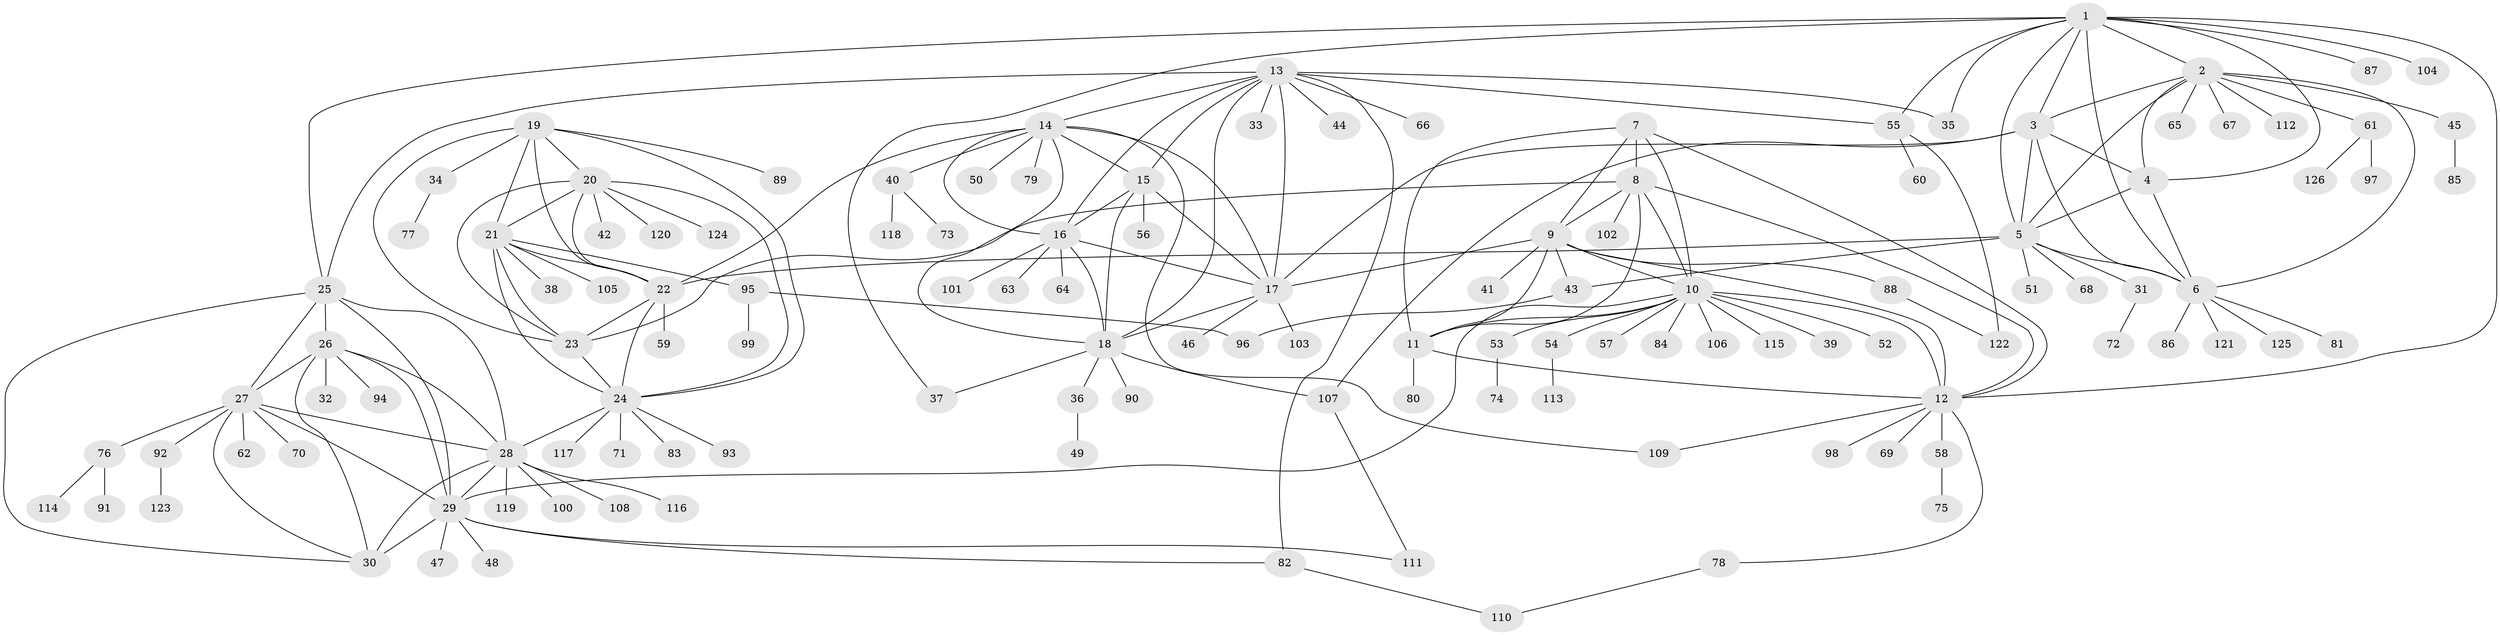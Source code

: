 // coarse degree distribution, {9: 0.10526315789473684, 6: 0.10526315789473684, 7: 0.02631578947368421, 4: 0.05263157894736842, 5: 0.07894736842105263, 8: 0.07894736842105263, 3: 0.10526315789473684, 1: 0.3684210526315789, 2: 0.07894736842105263}
// Generated by graph-tools (version 1.1) at 2025/52/03/04/25 22:52:50]
// undirected, 126 vertices, 192 edges
graph export_dot {
  node [color=gray90,style=filled];
  1;
  2;
  3;
  4;
  5;
  6;
  7;
  8;
  9;
  10;
  11;
  12;
  13;
  14;
  15;
  16;
  17;
  18;
  19;
  20;
  21;
  22;
  23;
  24;
  25;
  26;
  27;
  28;
  29;
  30;
  31;
  32;
  33;
  34;
  35;
  36;
  37;
  38;
  39;
  40;
  41;
  42;
  43;
  44;
  45;
  46;
  47;
  48;
  49;
  50;
  51;
  52;
  53;
  54;
  55;
  56;
  57;
  58;
  59;
  60;
  61;
  62;
  63;
  64;
  65;
  66;
  67;
  68;
  69;
  70;
  71;
  72;
  73;
  74;
  75;
  76;
  77;
  78;
  79;
  80;
  81;
  82;
  83;
  84;
  85;
  86;
  87;
  88;
  89;
  90;
  91;
  92;
  93;
  94;
  95;
  96;
  97;
  98;
  99;
  100;
  101;
  102;
  103;
  104;
  105;
  106;
  107;
  108;
  109;
  110;
  111;
  112;
  113;
  114;
  115;
  116;
  117;
  118;
  119;
  120;
  121;
  122;
  123;
  124;
  125;
  126;
  1 -- 2;
  1 -- 3;
  1 -- 4;
  1 -- 5;
  1 -- 6;
  1 -- 12;
  1 -- 25;
  1 -- 35;
  1 -- 37;
  1 -- 55;
  1 -- 87;
  1 -- 104;
  2 -- 3;
  2 -- 4;
  2 -- 5;
  2 -- 6;
  2 -- 45;
  2 -- 61;
  2 -- 65;
  2 -- 67;
  2 -- 112;
  3 -- 4;
  3 -- 5;
  3 -- 6;
  3 -- 17;
  3 -- 107;
  4 -- 5;
  4 -- 6;
  5 -- 6;
  5 -- 22;
  5 -- 31;
  5 -- 43;
  5 -- 51;
  5 -- 68;
  6 -- 81;
  6 -- 86;
  6 -- 121;
  6 -- 125;
  7 -- 8;
  7 -- 9;
  7 -- 10;
  7 -- 11;
  7 -- 12;
  8 -- 9;
  8 -- 10;
  8 -- 11;
  8 -- 12;
  8 -- 23;
  8 -- 102;
  9 -- 10;
  9 -- 11;
  9 -- 12;
  9 -- 17;
  9 -- 41;
  9 -- 43;
  9 -- 88;
  10 -- 11;
  10 -- 12;
  10 -- 29;
  10 -- 39;
  10 -- 52;
  10 -- 53;
  10 -- 54;
  10 -- 57;
  10 -- 84;
  10 -- 106;
  10 -- 115;
  11 -- 12;
  11 -- 80;
  12 -- 58;
  12 -- 69;
  12 -- 78;
  12 -- 98;
  12 -- 109;
  13 -- 14;
  13 -- 15;
  13 -- 16;
  13 -- 17;
  13 -- 18;
  13 -- 25;
  13 -- 33;
  13 -- 35;
  13 -- 44;
  13 -- 55;
  13 -- 66;
  13 -- 82;
  14 -- 15;
  14 -- 16;
  14 -- 17;
  14 -- 18;
  14 -- 22;
  14 -- 40;
  14 -- 50;
  14 -- 79;
  14 -- 109;
  15 -- 16;
  15 -- 17;
  15 -- 18;
  15 -- 56;
  16 -- 17;
  16 -- 18;
  16 -- 63;
  16 -- 64;
  16 -- 101;
  17 -- 18;
  17 -- 46;
  17 -- 103;
  18 -- 36;
  18 -- 37;
  18 -- 90;
  18 -- 107;
  19 -- 20;
  19 -- 21;
  19 -- 22;
  19 -- 23;
  19 -- 24;
  19 -- 34;
  19 -- 89;
  20 -- 21;
  20 -- 22;
  20 -- 23;
  20 -- 24;
  20 -- 42;
  20 -- 120;
  20 -- 124;
  21 -- 22;
  21 -- 23;
  21 -- 24;
  21 -- 38;
  21 -- 95;
  21 -- 105;
  22 -- 23;
  22 -- 24;
  22 -- 59;
  23 -- 24;
  24 -- 28;
  24 -- 71;
  24 -- 83;
  24 -- 93;
  24 -- 117;
  25 -- 26;
  25 -- 27;
  25 -- 28;
  25 -- 29;
  25 -- 30;
  26 -- 27;
  26 -- 28;
  26 -- 29;
  26 -- 30;
  26 -- 32;
  26 -- 94;
  27 -- 28;
  27 -- 29;
  27 -- 30;
  27 -- 62;
  27 -- 70;
  27 -- 76;
  27 -- 92;
  28 -- 29;
  28 -- 30;
  28 -- 100;
  28 -- 108;
  28 -- 116;
  28 -- 119;
  29 -- 30;
  29 -- 47;
  29 -- 48;
  29 -- 82;
  29 -- 111;
  31 -- 72;
  34 -- 77;
  36 -- 49;
  40 -- 73;
  40 -- 118;
  43 -- 96;
  45 -- 85;
  53 -- 74;
  54 -- 113;
  55 -- 60;
  55 -- 122;
  58 -- 75;
  61 -- 97;
  61 -- 126;
  76 -- 91;
  76 -- 114;
  78 -- 110;
  82 -- 110;
  88 -- 122;
  92 -- 123;
  95 -- 96;
  95 -- 99;
  107 -- 111;
}
